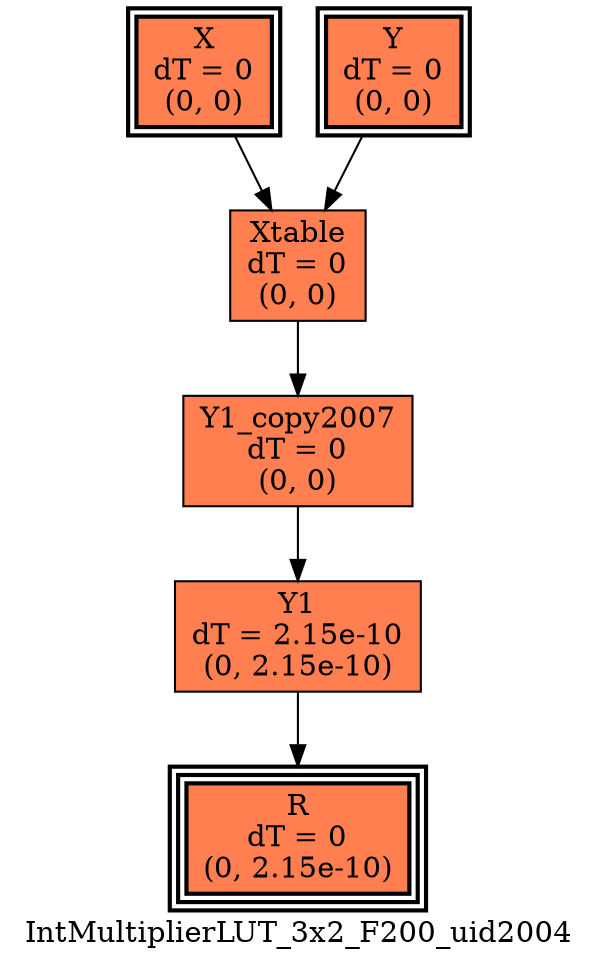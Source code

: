 digraph IntMultiplierLUT_3x2_F200_uid2004
{
	//graph drawing options
	label=IntMultiplierLUT_3x2_F200_uid2004;
	labelloc=bottom;
	labeljust=right;
	ratio=auto;
	nodesep=0.25;
	ranksep=0.5;

	//input/output signals of operator IntMultiplierLUT_3x2_F200_uid2004
	X__IntMultiplierLUT_3x2_F200_uid2004 [ label="X\ndT = 0\n(0, 0)", shape=box, color=black, style="bold, filled", fillcolor=coral, peripheries=2 ];
	Y__IntMultiplierLUT_3x2_F200_uid2004 [ label="Y\ndT = 0\n(0, 0)", shape=box, color=black, style="bold, filled", fillcolor=coral, peripheries=2 ];
	R__IntMultiplierLUT_3x2_F200_uid2004 [ label="R\ndT = 0\n(0, 2.15e-10)", shape=box, color=black, style="bold, filled", fillcolor=coral, peripheries=3 ];
	{rank=same X__IntMultiplierLUT_3x2_F200_uid2004, Y__IntMultiplierLUT_3x2_F200_uid2004};
	{rank=same R__IntMultiplierLUT_3x2_F200_uid2004};
	//internal signals of operator IntMultiplierLUT_3x2_F200_uid2004
	Xtable__IntMultiplierLUT_3x2_F200_uid2004 [ label="Xtable\ndT = 0\n(0, 0)", shape=box, color=black, style=filled, fillcolor=coral, peripheries=1 ];
	Y1__IntMultiplierLUT_3x2_F200_uid2004 [ label="Y1\ndT = 2.15e-10\n(0, 2.15e-10)", shape=box, color=black, style=filled, fillcolor=coral, peripheries=1 ];
	Y1_copy2007__IntMultiplierLUT_3x2_F200_uid2004 [ label="Y1_copy2007\ndT = 0\n(0, 0)", shape=box, color=black, style=filled, fillcolor=coral, peripheries=1 ];

	//subcomponents of operator IntMultiplierLUT_3x2_F200_uid2004

	//input and internal signal connections of operator IntMultiplierLUT_3x2_F200_uid2004
	X__IntMultiplierLUT_3x2_F200_uid2004 -> Xtable__IntMultiplierLUT_3x2_F200_uid2004 [ arrowhead=normal, arrowsize=1.0, arrowtail=normal, color=black, dir=forward  ];
	Y__IntMultiplierLUT_3x2_F200_uid2004 -> Xtable__IntMultiplierLUT_3x2_F200_uid2004 [ arrowhead=normal, arrowsize=1.0, arrowtail=normal, color=black, dir=forward  ];
	Xtable__IntMultiplierLUT_3x2_F200_uid2004 -> Y1_copy2007__IntMultiplierLUT_3x2_F200_uid2004 [ arrowhead=normal, arrowsize=1.0, arrowtail=normal, color=black, dir=forward  ];
	Y1__IntMultiplierLUT_3x2_F200_uid2004 -> R__IntMultiplierLUT_3x2_F200_uid2004 [ arrowhead=normal, arrowsize=1.0, arrowtail=normal, color=black, dir=forward  ];
	Y1_copy2007__IntMultiplierLUT_3x2_F200_uid2004 -> Y1__IntMultiplierLUT_3x2_F200_uid2004 [ arrowhead=normal, arrowsize=1.0, arrowtail=normal, color=black, dir=forward  ];
}

